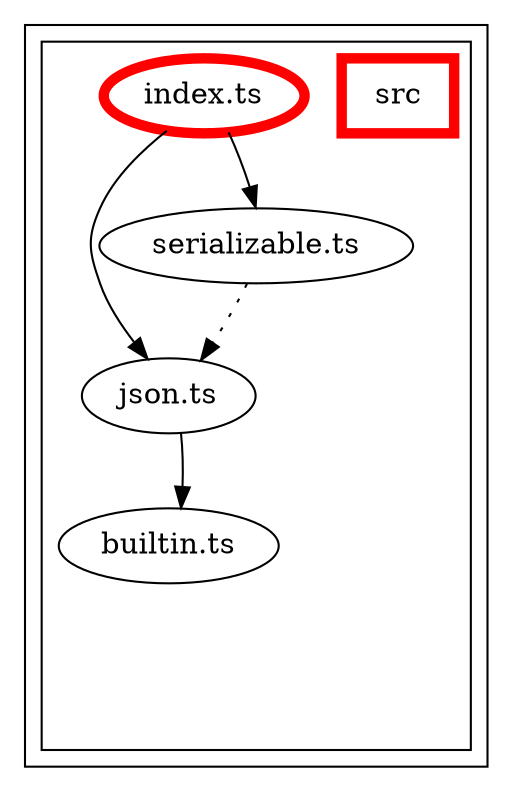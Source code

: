digraph "dependency-graph-@siteimprove/alfa-json" {
  compound = true;
  "src/json.ts";
  "src/serializable.ts";
  "src/builtin.ts";
  subgraph "cluster_src" {
    color = "#000000";
    label = "";
    "exit_src" [
      style = "invis";
    ];
    subgraph "cluster_src" {
      color = "#000000";
      label = "";
      "name_src" [
        penwidth = 5;
        shape = "rectangle";
        color = "#ff0000";
        label = "src";
      ];
      "exit_src" [
        style = "invis";
      ];
      "src/builtin.ts" [
        label = "builtin.ts";
      ];
      "src/serializable.ts" [
        label = "serializable.ts";
      ];
      "src/index.ts" [
        label = "index.ts";
        color = "#ff0000";
        penwidth = 5;
      ];
      "src/json.ts" [
        label = "json.ts";
      ];
      "src/builtin.ts" -> "exit_src" [
        style = "invis";
      ];
      "src/serializable.ts" -> "exit_src" [
        style = "invis";
      ];
      "src/index.ts" -> "exit_src" [
        style = "invis";
      ];
      "src/json.ts" -> "exit_src" [
        style = "invis";
      ];
    }
    "exit_src" -> "exit_src" [
      style = "invis";
    ];
    "exit_src" -> "exit_src" [
      style = "invis";
    ];
    "exit_src" -> "exit_src" [
      style = "invis";
    ];
    "exit_src" -> "exit_src" [
      style = "invis";
    ];
  }
  "src/serializable.ts" -> "src/json.ts" [
    style = "invis";
  ];
  "src/serializable.ts" -> "src/json.ts" [
    style = "dotted";
    color = "black";
  ];
  "src/index.ts" -> "src/json.ts" [
    style = "invis";
  ];
  "src/index.ts" -> "src/json.ts" [
    style = "solid";
    color = "black";
  ];
  "src/index.ts" -> "src/serializable.ts" [
    style = "invis";
  ];
  "src/index.ts" -> "src/serializable.ts" [
    style = "solid";
    color = "black";
  ];
  "src/json.ts" -> "src/builtin.ts" [
    style = "invis";
  ];
  "src/json.ts" -> "src/builtin.ts" [
    style = "solid";
    color = "black";
  ];
}